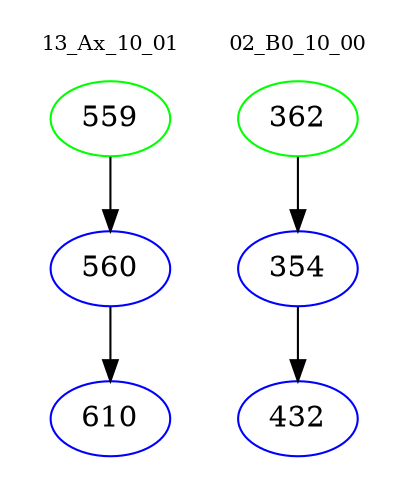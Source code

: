 digraph{
subgraph cluster_0 {
color = white
label = "13_Ax_10_01";
fontsize=10;
T0_559 [label="559", color="green"]
T0_559 -> T0_560 [color="black"]
T0_560 [label="560", color="blue"]
T0_560 -> T0_610 [color="black"]
T0_610 [label="610", color="blue"]
}
subgraph cluster_1 {
color = white
label = "02_B0_10_00";
fontsize=10;
T1_362 [label="362", color="green"]
T1_362 -> T1_354 [color="black"]
T1_354 [label="354", color="blue"]
T1_354 -> T1_432 [color="black"]
T1_432 [label="432", color="blue"]
}
}
